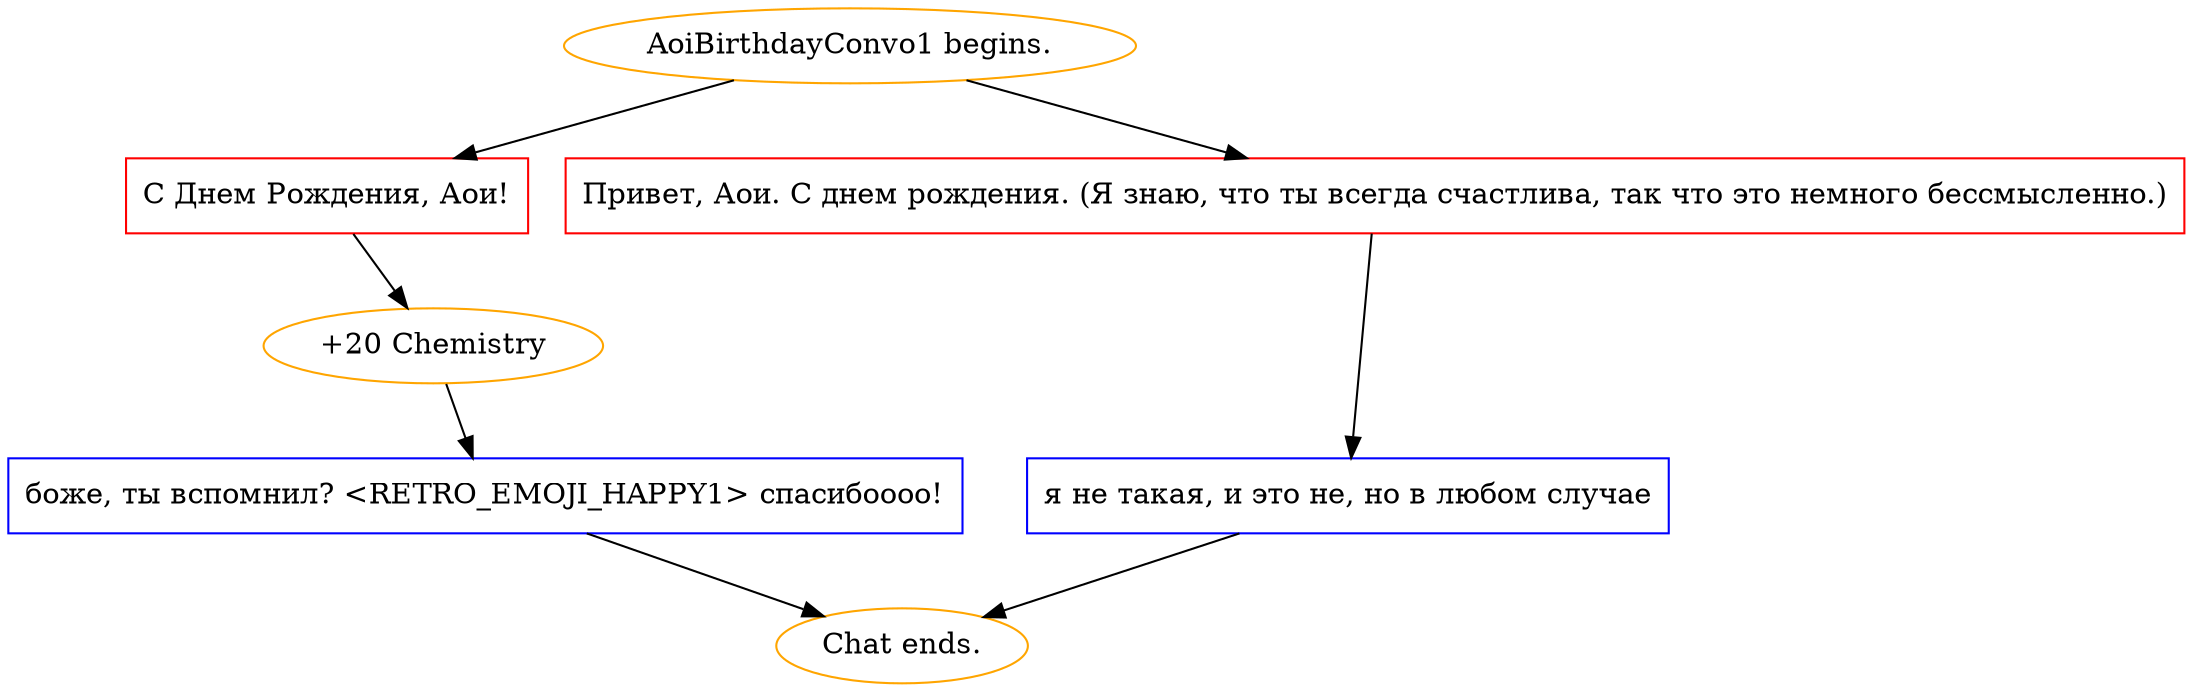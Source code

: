 digraph {
	"AoiBirthdayConvo1 begins." [color=orange];
		"AoiBirthdayConvo1 begins." -> j1076293046;
		"AoiBirthdayConvo1 begins." -> j2545030148;
	j1076293046 [label="С Днем Рождения, Аои!",shape=box,color=red];
		j1076293046 -> j2122331824;
	j2545030148 [label="Привет, Аои. С днем рождения. (Я знаю, что ты всегда счастлива, так что это немного бессмысленно.)",shape=box,color=red];
		j2545030148 -> j579589697;
	j2122331824 [label="+20 Chemistry",color=orange];
		j2122331824 -> j3117513290;
	j579589697 [label="я не такая, и это не, но в любом случае",shape=box,color=blue];
		j579589697 -> "Chat ends.";
	j3117513290 [label="боже, ты вспомнил? <RETRO_EMOJI_HAPPY1> спасибоооо!",shape=box,color=blue];
		j3117513290 -> "Chat ends.";
	"Chat ends." [color=orange];
}